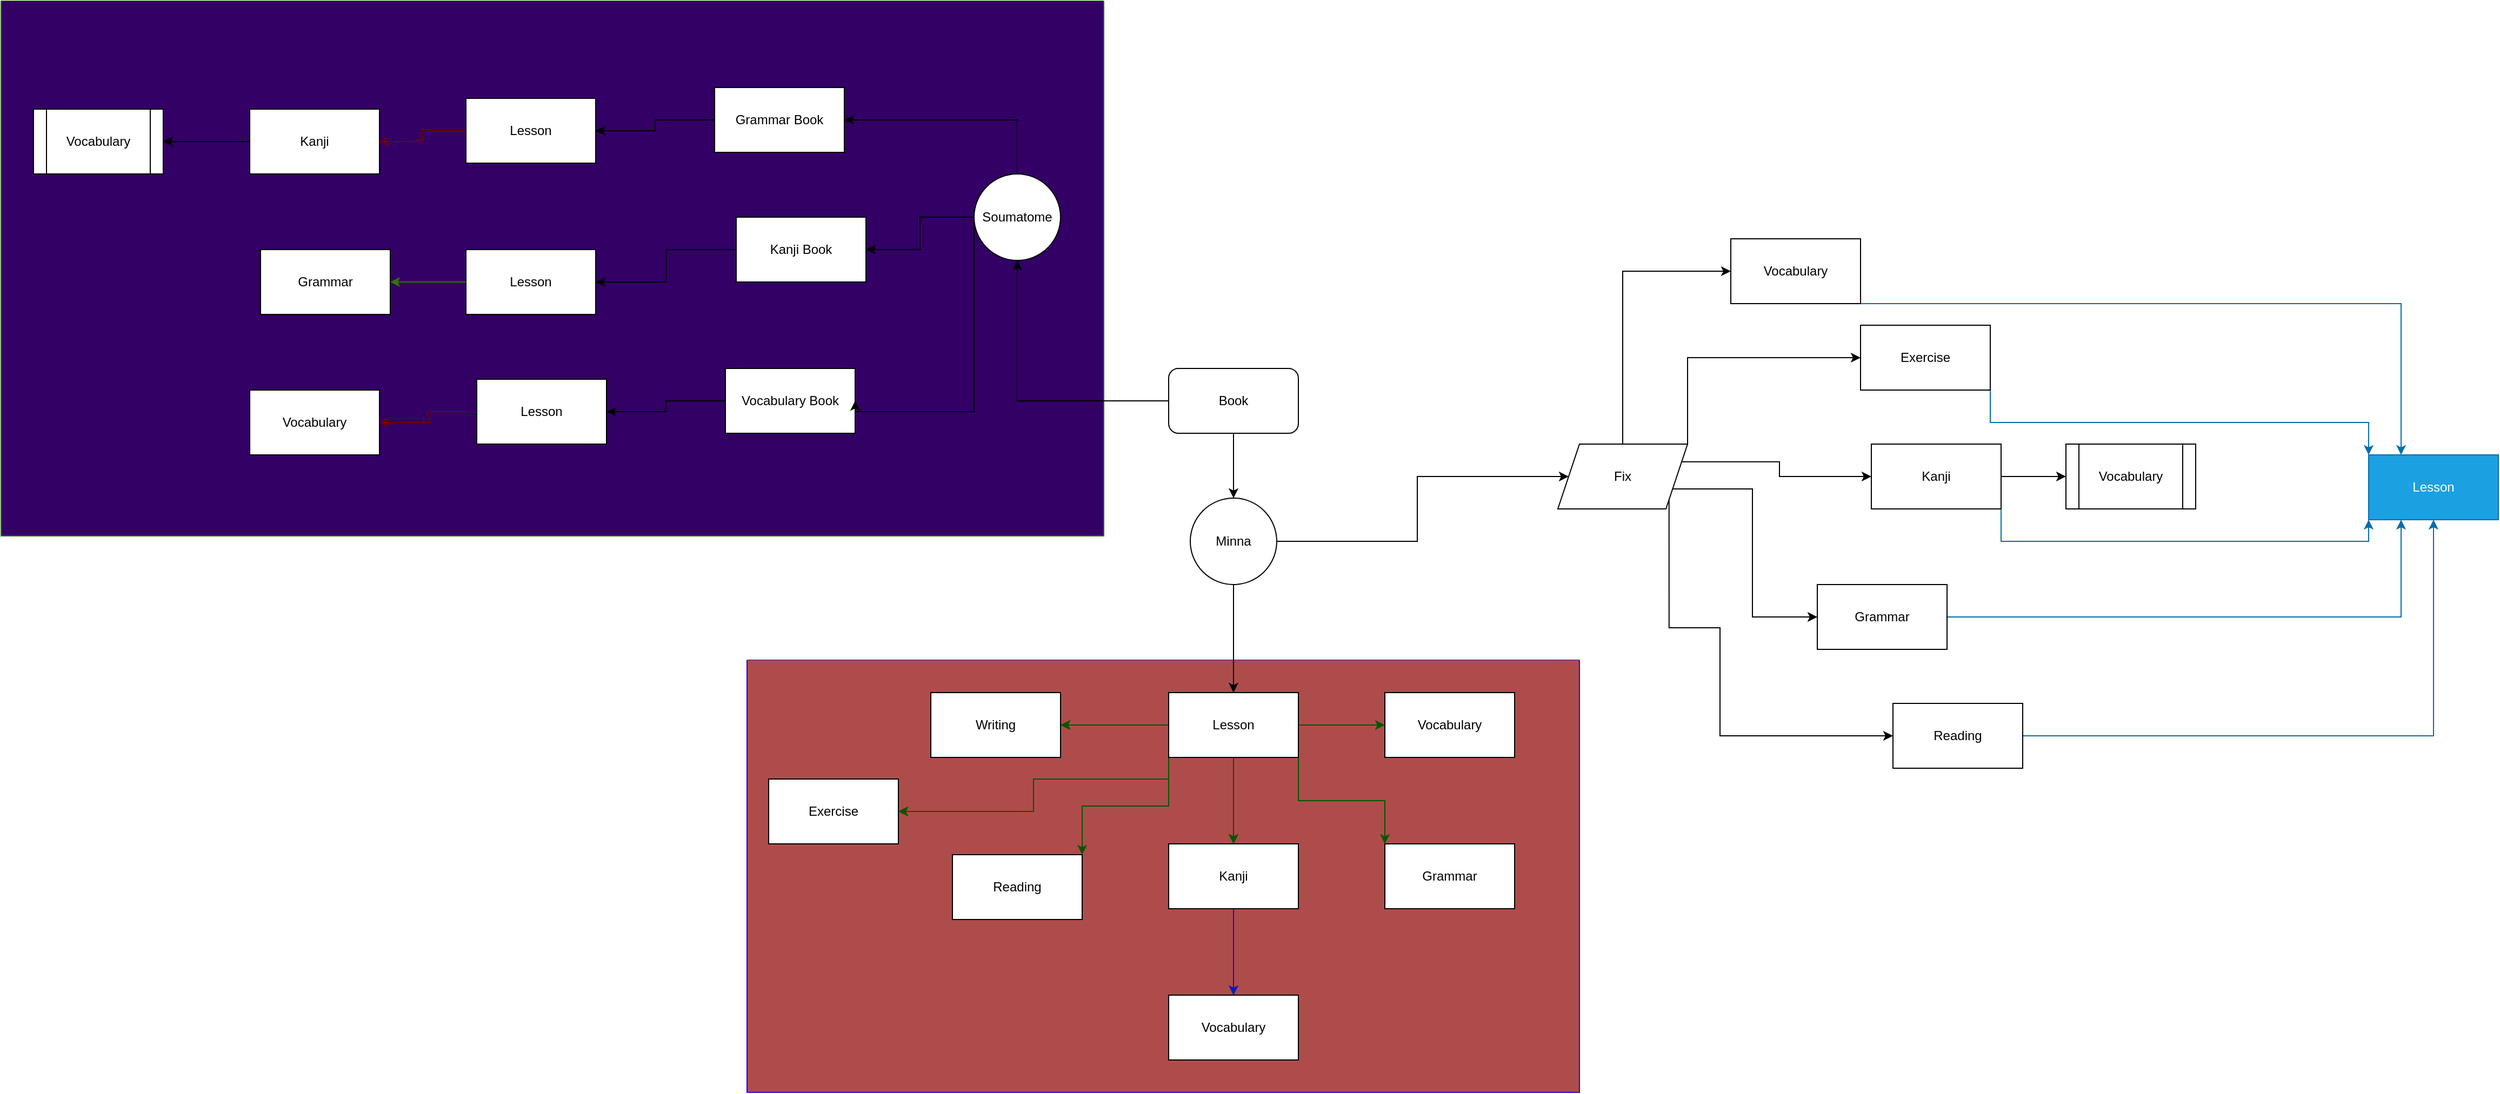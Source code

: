 <mxfile version="21.5.0" type="github">
  <diagram name="Trang-1" id="Eg0rM6GmB08_mQ8uZG3P">
    <mxGraphModel dx="2555" dy="2126" grid="1" gridSize="10" guides="1" tooltips="1" connect="1" arrows="1" fold="1" page="1" pageScale="1" pageWidth="827" pageHeight="1169" math="0" shadow="0">
      <root>
        <mxCell id="0" />
        <mxCell id="1" parent="0" />
        <mxCell id="MmQy_pwBP3o9ao-P74TN-34" value="" style="swimlane;startSize=0;fillColor=#60a917;fontColor=#ffffff;strokeColor=#2D7600;swimlaneFillColor=#330066;" vertex="1" parent="1">
          <mxGeometry x="-750" y="-340" width="1020" height="495" as="geometry" />
        </mxCell>
        <mxCell id="MmQy_pwBP3o9ao-P74TN-64" value="Grammar" style="rounded=0;whiteSpace=wrap;html=1;" vertex="1" parent="MmQy_pwBP3o9ao-P74TN-34">
          <mxGeometry x="240" y="230" width="120" height="60" as="geometry" />
        </mxCell>
        <mxCell id="MmQy_pwBP3o9ao-P74TN-67" value="Vocabulary" style="rounded=0;whiteSpace=wrap;html=1;" vertex="1" parent="MmQy_pwBP3o9ao-P74TN-34">
          <mxGeometry x="230" y="360" width="120" height="60" as="geometry" />
        </mxCell>
        <mxCell id="MmQy_pwBP3o9ao-P74TN-71" value="" style="edgeStyle=orthogonalEdgeStyle;rounded=0;orthogonalLoop=1;jettySize=auto;html=1;" edge="1" parent="MmQy_pwBP3o9ao-P74TN-34" source="MmQy_pwBP3o9ao-P74TN-66" target="MmQy_pwBP3o9ao-P74TN-70">
          <mxGeometry relative="1" as="geometry" />
        </mxCell>
        <mxCell id="MmQy_pwBP3o9ao-P74TN-66" value="Kanji" style="rounded=0;whiteSpace=wrap;html=1;" vertex="1" parent="MmQy_pwBP3o9ao-P74TN-34">
          <mxGeometry x="230" y="100" width="120" height="60" as="geometry" />
        </mxCell>
        <mxCell id="MmQy_pwBP3o9ao-P74TN-70" value="Vocabulary" style="shape=process;whiteSpace=wrap;html=1;backgroundOutline=1;rounded=0;" vertex="1" parent="MmQy_pwBP3o9ao-P74TN-34">
          <mxGeometry x="30" y="100" width="120" height="60" as="geometry" />
        </mxCell>
        <mxCell id="KTJxehEkNpqMAW1DEm2n-24" value="Kanji Book" style="rounded=0;whiteSpace=wrap;html=1;" parent="MmQy_pwBP3o9ao-P74TN-34" vertex="1">
          <mxGeometry x="680" y="200" width="120" height="60" as="geometry" />
        </mxCell>
        <mxCell id="KTJxehEkNpqMAW1DEm2n-22" value="Lesson" style="rounded=0;whiteSpace=wrap;html=1;" parent="MmQy_pwBP3o9ao-P74TN-34" vertex="1">
          <mxGeometry x="430" y="230" width="120" height="60" as="geometry" />
        </mxCell>
        <mxCell id="t6jX3Xbki4ghEFm6xxDZ-8" style="edgeStyle=orthogonalEdgeStyle;rounded=0;orthogonalLoop=1;jettySize=auto;html=1;exitX=0;exitY=0.5;exitDx=0;exitDy=0;" parent="MmQy_pwBP3o9ao-P74TN-34" source="KTJxehEkNpqMAW1DEm2n-24" target="KTJxehEkNpqMAW1DEm2n-22" edge="1">
          <mxGeometry relative="1" as="geometry" />
        </mxCell>
        <mxCell id="MmQy_pwBP3o9ao-P74TN-65" value="" style="edgeStyle=orthogonalEdgeStyle;rounded=0;orthogonalLoop=1;jettySize=auto;html=1;fillColor=#60a917;strokeColor=#2D7600;" edge="1" parent="MmQy_pwBP3o9ao-P74TN-34" source="KTJxehEkNpqMAW1DEm2n-22" target="MmQy_pwBP3o9ao-P74TN-64">
          <mxGeometry relative="1" as="geometry" />
        </mxCell>
        <mxCell id="MmQy_pwBP3o9ao-P74TN-77" value="" style="edgeStyle=orthogonalEdgeStyle;rounded=0;orthogonalLoop=1;jettySize=auto;html=1;" edge="1" parent="MmQy_pwBP3o9ao-P74TN-34" source="KTJxehEkNpqMAW1DEm2n-19" target="MmQy_pwBP3o9ao-P74TN-72">
          <mxGeometry relative="1" as="geometry" />
        </mxCell>
        <mxCell id="KTJxehEkNpqMAW1DEm2n-19" value="Vocabulary Book" style="rounded=0;whiteSpace=wrap;html=1;" parent="MmQy_pwBP3o9ao-P74TN-34" vertex="1">
          <mxGeometry x="670" y="340" width="120" height="60" as="geometry" />
        </mxCell>
        <mxCell id="MmQy_pwBP3o9ao-P74TN-75" value="" style="edgeStyle=orthogonalEdgeStyle;rounded=0;orthogonalLoop=1;jettySize=auto;html=1;" edge="1" parent="MmQy_pwBP3o9ao-P74TN-34" source="t6jX3Xbki4ghEFm6xxDZ-9" target="MmQy_pwBP3o9ao-P74TN-74">
          <mxGeometry relative="1" as="geometry" />
        </mxCell>
        <mxCell id="t6jX3Xbki4ghEFm6xxDZ-9" value="Grammar Book" style="rounded=0;whiteSpace=wrap;html=1;" parent="MmQy_pwBP3o9ao-P74TN-34" vertex="1">
          <mxGeometry x="660" y="80" width="120" height="60" as="geometry" />
        </mxCell>
        <mxCell id="MmQy_pwBP3o9ao-P74TN-78" value="" style="edgeStyle=orthogonalEdgeStyle;rounded=0;orthogonalLoop=1;jettySize=auto;html=1;fillColor=#a20025;strokeColor=#6F0000;" edge="1" parent="MmQy_pwBP3o9ao-P74TN-34" source="MmQy_pwBP3o9ao-P74TN-72" target="MmQy_pwBP3o9ao-P74TN-67">
          <mxGeometry relative="1" as="geometry" />
        </mxCell>
        <mxCell id="MmQy_pwBP3o9ao-P74TN-72" value="Lesson" style="rounded=0;whiteSpace=wrap;html=1;" vertex="1" parent="MmQy_pwBP3o9ao-P74TN-34">
          <mxGeometry x="440" y="350" width="120" height="60" as="geometry" />
        </mxCell>
        <mxCell id="MmQy_pwBP3o9ao-P74TN-76" value="" style="edgeStyle=orthogonalEdgeStyle;rounded=0;orthogonalLoop=1;jettySize=auto;html=1;fillColor=#a20025;strokeColor=#6F0000;" edge="1" parent="MmQy_pwBP3o9ao-P74TN-34" source="MmQy_pwBP3o9ao-P74TN-74" target="MmQy_pwBP3o9ao-P74TN-66">
          <mxGeometry relative="1" as="geometry" />
        </mxCell>
        <mxCell id="MmQy_pwBP3o9ao-P74TN-74" value="Lesson" style="rounded=0;whiteSpace=wrap;html=1;" vertex="1" parent="MmQy_pwBP3o9ao-P74TN-34">
          <mxGeometry x="430" y="90" width="120" height="60" as="geometry" />
        </mxCell>
        <mxCell id="MmQy_pwBP3o9ao-P74TN-21" value="" style="swimlane;startSize=0;fillColor=#6a00ff;fontColor=#ffffff;strokeColor=#3700CC;swimlaneFillColor=#ae4c4c;" vertex="1" parent="1">
          <mxGeometry x="-60" y="270" width="770" height="400" as="geometry" />
        </mxCell>
        <mxCell id="MmQy_pwBP3o9ao-P74TN-79" value="" style="edgeStyle=orthogonalEdgeStyle;rounded=0;orthogonalLoop=1;jettySize=auto;html=1;fillColor=#008a00;strokeColor=#005700;" edge="1" parent="MmQy_pwBP3o9ao-P74TN-21">
          <mxGeometry relative="1" as="geometry">
            <mxPoint x="390" y="60" as="sourcePoint" />
            <mxPoint x="290" y="60" as="targetPoint" />
          </mxGeometry>
        </mxCell>
        <mxCell id="MmQy_pwBP3o9ao-P74TN-80" style="edgeStyle=orthogonalEdgeStyle;rounded=0;orthogonalLoop=1;jettySize=auto;html=1;exitX=0;exitY=0.75;exitDx=0;exitDy=0;entryX=1;entryY=0.5;entryDx=0;entryDy=0;fillColor=#008a00;strokeColor=#005700;" edge="1" parent="MmQy_pwBP3o9ao-P74TN-21">
          <mxGeometry relative="1" as="geometry">
            <Array as="points">
              <mxPoint x="390" y="110" />
              <mxPoint x="265" y="110" />
              <mxPoint x="265" y="140" />
            </Array>
            <mxPoint x="390" y="75" as="sourcePoint" />
            <mxPoint x="140" y="140" as="targetPoint" />
          </mxGeometry>
        </mxCell>
        <mxCell id="MmQy_pwBP3o9ao-P74TN-82" value="" style="edgeStyle=orthogonalEdgeStyle;rounded=0;orthogonalLoop=1;jettySize=auto;html=1;fillColor=#008a00;strokeColor=#005700;" edge="1" parent="MmQy_pwBP3o9ao-P74TN-21">
          <mxGeometry relative="1" as="geometry">
            <mxPoint x="450" y="90" as="sourcePoint" />
            <mxPoint x="450" y="170" as="targetPoint" />
          </mxGeometry>
        </mxCell>
        <mxCell id="t6jX3Xbki4ghEFm6xxDZ-2" value="" style="edgeStyle=orthogonalEdgeStyle;rounded=0;orthogonalLoop=1;jettySize=auto;html=1;exitX=0.5;exitY=1;exitDx=0;exitDy=0;" parent="1" source="MmQy_pwBP3o9ao-P74TN-1" target="t6jX3Xbki4ghEFm6xxDZ-1" edge="1">
          <mxGeometry relative="1" as="geometry">
            <mxPoint x="390" y="60" as="sourcePoint" />
          </mxGeometry>
        </mxCell>
        <mxCell id="t6jX3Xbki4ghEFm6xxDZ-5" value="" style="edgeStyle=orthogonalEdgeStyle;rounded=0;orthogonalLoop=1;jettySize=auto;html=1;exitX=0;exitY=0.5;exitDx=0;exitDy=0;" parent="1" source="MmQy_pwBP3o9ao-P74TN-1" target="t6jX3Xbki4ghEFm6xxDZ-4" edge="1">
          <mxGeometry relative="1" as="geometry">
            <mxPoint x="330" y="30" as="sourcePoint" />
          </mxGeometry>
        </mxCell>
        <mxCell id="KTJxehEkNpqMAW1DEm2n-5" value="" style="edgeStyle=orthogonalEdgeStyle;rounded=0;orthogonalLoop=1;jettySize=auto;html=1;fillColor=#008a00;strokeColor=#005700;" parent="1" source="KTJxehEkNpqMAW1DEm2n-2" target="KTJxehEkNpqMAW1DEm2n-4" edge="1">
          <mxGeometry relative="1" as="geometry" />
        </mxCell>
        <mxCell id="KTJxehEkNpqMAW1DEm2n-7" value="" style="edgeStyle=orthogonalEdgeStyle;rounded=0;orthogonalLoop=1;jettySize=auto;html=1;fillColor=#008a00;strokeColor=#005700;" parent="1" source="KTJxehEkNpqMAW1DEm2n-2" target="KTJxehEkNpqMAW1DEm2n-6" edge="1">
          <mxGeometry relative="1" as="geometry" />
        </mxCell>
        <mxCell id="KTJxehEkNpqMAW1DEm2n-9" style="edgeStyle=orthogonalEdgeStyle;rounded=0;orthogonalLoop=1;jettySize=auto;html=1;exitX=1;exitY=1;exitDx=0;exitDy=0;entryX=0;entryY=0;entryDx=0;entryDy=0;fillColor=#008a00;strokeColor=#005700;" parent="1" source="KTJxehEkNpqMAW1DEm2n-2" target="KTJxehEkNpqMAW1DEm2n-8" edge="1">
          <mxGeometry relative="1" as="geometry" />
        </mxCell>
        <mxCell id="KTJxehEkNpqMAW1DEm2n-11" style="edgeStyle=orthogonalEdgeStyle;rounded=0;orthogonalLoop=1;jettySize=auto;html=1;exitX=0;exitY=1;exitDx=0;exitDy=0;entryX=1;entryY=0;entryDx=0;entryDy=0;fillColor=#008a00;strokeColor=#005700;" parent="1" source="KTJxehEkNpqMAW1DEm2n-2" target="KTJxehEkNpqMAW1DEm2n-10" edge="1">
          <mxGeometry relative="1" as="geometry" />
        </mxCell>
        <mxCell id="KTJxehEkNpqMAW1DEm2n-13" value="" style="edgeStyle=orthogonalEdgeStyle;rounded=0;orthogonalLoop=1;jettySize=auto;html=1;fillColor=#008a00;strokeColor=#005700;" parent="1" source="KTJxehEkNpqMAW1DEm2n-2" target="KTJxehEkNpqMAW1DEm2n-12" edge="1">
          <mxGeometry relative="1" as="geometry" />
        </mxCell>
        <mxCell id="KTJxehEkNpqMAW1DEm2n-15" style="edgeStyle=orthogonalEdgeStyle;rounded=0;orthogonalLoop=1;jettySize=auto;html=1;exitX=0;exitY=0.75;exitDx=0;exitDy=0;entryX=1;entryY=0.5;entryDx=0;entryDy=0;fillColor=#008a00;strokeColor=#005700;" parent="1" source="KTJxehEkNpqMAW1DEm2n-2" target="KTJxehEkNpqMAW1DEm2n-14" edge="1">
          <mxGeometry relative="1" as="geometry">
            <Array as="points">
              <mxPoint x="330" y="380" />
              <mxPoint x="205" y="380" />
              <mxPoint x="205" y="410" />
            </Array>
          </mxGeometry>
        </mxCell>
        <mxCell id="KTJxehEkNpqMAW1DEm2n-2" value="Lesson" style="rounded=0;whiteSpace=wrap;html=1;" parent="1" vertex="1">
          <mxGeometry x="330" y="300" width="120" height="60" as="geometry" />
        </mxCell>
        <mxCell id="KTJxehEkNpqMAW1DEm2n-4" value="Vocabulary" style="rounded=0;whiteSpace=wrap;html=1;" parent="1" vertex="1">
          <mxGeometry x="530" y="300" width="120" height="60" as="geometry" />
        </mxCell>
        <mxCell id="KTJxehEkNpqMAW1DEm2n-17" value="" style="edgeStyle=orthogonalEdgeStyle;rounded=0;orthogonalLoop=1;jettySize=auto;html=1;fillColor=#0050ef;strokeColor=#001DBC;" parent="1" source="KTJxehEkNpqMAW1DEm2n-6" target="KTJxehEkNpqMAW1DEm2n-16" edge="1">
          <mxGeometry relative="1" as="geometry" />
        </mxCell>
        <mxCell id="KTJxehEkNpqMAW1DEm2n-6" value="Kanji" style="rounded=0;whiteSpace=wrap;html=1;" parent="1" vertex="1">
          <mxGeometry x="330" y="440" width="120" height="60" as="geometry" />
        </mxCell>
        <mxCell id="KTJxehEkNpqMAW1DEm2n-8" value="Grammar" style="rounded=0;whiteSpace=wrap;html=1;" parent="1" vertex="1">
          <mxGeometry x="530" y="440" width="120" height="60" as="geometry" />
        </mxCell>
        <mxCell id="KTJxehEkNpqMAW1DEm2n-10" value="Reading" style="rounded=0;whiteSpace=wrap;html=1;" parent="1" vertex="1">
          <mxGeometry x="130" y="450" width="120" height="60" as="geometry" />
        </mxCell>
        <mxCell id="KTJxehEkNpqMAW1DEm2n-12" value="Writing" style="rounded=0;whiteSpace=wrap;html=1;" parent="1" vertex="1">
          <mxGeometry x="110" y="300" width="120" height="60" as="geometry" />
        </mxCell>
        <mxCell id="KTJxehEkNpqMAW1DEm2n-14" value="Exercise" style="rounded=0;whiteSpace=wrap;html=1;" parent="1" vertex="1">
          <mxGeometry x="-40" y="380" width="120" height="60" as="geometry" />
        </mxCell>
        <mxCell id="KTJxehEkNpqMAW1DEm2n-16" value="Vocabulary" style="rounded=0;whiteSpace=wrap;html=1;" parent="1" vertex="1">
          <mxGeometry x="330" y="580" width="120" height="60" as="geometry" />
        </mxCell>
        <mxCell id="t6jX3Xbki4ghEFm6xxDZ-3" style="edgeStyle=orthogonalEdgeStyle;rounded=0;orthogonalLoop=1;jettySize=auto;html=1;exitX=0.5;exitY=1;exitDx=0;exitDy=0;entryX=0.5;entryY=0;entryDx=0;entryDy=0;" parent="1" source="t6jX3Xbki4ghEFm6xxDZ-1" target="KTJxehEkNpqMAW1DEm2n-2" edge="1">
          <mxGeometry relative="1" as="geometry" />
        </mxCell>
        <mxCell id="MmQy_pwBP3o9ao-P74TN-15" value="" style="edgeStyle=orthogonalEdgeStyle;rounded=0;orthogonalLoop=1;jettySize=auto;html=1;" edge="1" parent="1" source="t6jX3Xbki4ghEFm6xxDZ-1" target="MmQy_pwBP3o9ao-P74TN-14">
          <mxGeometry relative="1" as="geometry" />
        </mxCell>
        <mxCell id="t6jX3Xbki4ghEFm6xxDZ-1" value="Minna" style="ellipse;whiteSpace=wrap;html=1;rounded=0;" parent="1" vertex="1">
          <mxGeometry x="350" y="120" width="80" height="80" as="geometry" />
        </mxCell>
        <mxCell id="t6jX3Xbki4ghEFm6xxDZ-6" style="edgeStyle=orthogonalEdgeStyle;rounded=0;orthogonalLoop=1;jettySize=auto;html=1;exitX=0;exitY=0.5;exitDx=0;exitDy=0;entryX=1;entryY=0.5;entryDx=0;entryDy=0;" parent="1" source="t6jX3Xbki4ghEFm6xxDZ-4" target="KTJxehEkNpqMAW1DEm2n-19" edge="1">
          <mxGeometry relative="1" as="geometry">
            <Array as="points">
              <mxPoint x="150" y="40" />
            </Array>
          </mxGeometry>
        </mxCell>
        <mxCell id="t6jX3Xbki4ghEFm6xxDZ-7" style="edgeStyle=orthogonalEdgeStyle;rounded=0;orthogonalLoop=1;jettySize=auto;html=1;exitX=0;exitY=0.5;exitDx=0;exitDy=0;entryX=1;entryY=0.5;entryDx=0;entryDy=0;" parent="1" source="t6jX3Xbki4ghEFm6xxDZ-4" target="KTJxehEkNpqMAW1DEm2n-24" edge="1">
          <mxGeometry relative="1" as="geometry" />
        </mxCell>
        <mxCell id="t6jX3Xbki4ghEFm6xxDZ-10" style="edgeStyle=orthogonalEdgeStyle;rounded=0;orthogonalLoop=1;jettySize=auto;html=1;exitX=0.5;exitY=0;exitDx=0;exitDy=0;entryX=1;entryY=0.5;entryDx=0;entryDy=0;" parent="1" source="t6jX3Xbki4ghEFm6xxDZ-4" target="t6jX3Xbki4ghEFm6xxDZ-9" edge="1">
          <mxGeometry relative="1" as="geometry" />
        </mxCell>
        <mxCell id="t6jX3Xbki4ghEFm6xxDZ-4" value="Soumatome" style="ellipse;whiteSpace=wrap;html=1;rounded=0;" parent="1" vertex="1">
          <mxGeometry x="150" y="-180" width="80" height="80" as="geometry" />
        </mxCell>
        <mxCell id="MmQy_pwBP3o9ao-P74TN-1" value="Book" style="rounded=1;whiteSpace=wrap;html=1;" vertex="1" parent="1">
          <mxGeometry x="330" width="120" height="60" as="geometry" />
        </mxCell>
        <mxCell id="MmQy_pwBP3o9ao-P74TN-33" style="edgeStyle=orthogonalEdgeStyle;rounded=0;orthogonalLoop=1;jettySize=auto;html=1;exitX=1;exitY=1;exitDx=0;exitDy=0;entryX=0.25;entryY=0;entryDx=0;entryDy=0;fillColor=#1ba1e2;strokeColor=#006EAF;" edge="1" parent="1" source="MmQy_pwBP3o9ao-P74TN-12" target="MmQy_pwBP3o9ao-P74TN-28">
          <mxGeometry relative="1" as="geometry">
            <Array as="points">
              <mxPoint x="1470" y="-60" />
            </Array>
          </mxGeometry>
        </mxCell>
        <mxCell id="MmQy_pwBP3o9ao-P74TN-12" value="Vocabulary" style="rounded=0;whiteSpace=wrap;html=1;" vertex="1" parent="1">
          <mxGeometry x="850" y="-120" width="120" height="60" as="geometry" />
        </mxCell>
        <mxCell id="MmQy_pwBP3o9ao-P74TN-16" style="edgeStyle=orthogonalEdgeStyle;rounded=0;orthogonalLoop=1;jettySize=auto;html=1;exitX=0.5;exitY=0;exitDx=0;exitDy=0;entryX=0;entryY=0.5;entryDx=0;entryDy=0;" edge="1" parent="1" source="MmQy_pwBP3o9ao-P74TN-14" target="MmQy_pwBP3o9ao-P74TN-12">
          <mxGeometry relative="1" as="geometry" />
        </mxCell>
        <mxCell id="MmQy_pwBP3o9ao-P74TN-22" style="edgeStyle=orthogonalEdgeStyle;rounded=0;orthogonalLoop=1;jettySize=auto;html=1;exitX=1;exitY=0.75;exitDx=0;exitDy=0;entryX=0;entryY=0.5;entryDx=0;entryDy=0;" edge="1" parent="1" source="MmQy_pwBP3o9ao-P74TN-14" target="MmQy_pwBP3o9ao-P74TN-18">
          <mxGeometry relative="1" as="geometry" />
        </mxCell>
        <mxCell id="MmQy_pwBP3o9ao-P74TN-23" style="edgeStyle=orthogonalEdgeStyle;rounded=0;orthogonalLoop=1;jettySize=auto;html=1;exitX=1;exitY=1;exitDx=0;exitDy=0;entryX=0;entryY=0.5;entryDx=0;entryDy=0;" edge="1" parent="1" source="MmQy_pwBP3o9ao-P74TN-14" target="MmQy_pwBP3o9ao-P74TN-19">
          <mxGeometry relative="1" as="geometry">
            <Array as="points">
              <mxPoint x="793" y="240" />
              <mxPoint x="840" y="240" />
              <mxPoint x="840" y="340" />
            </Array>
          </mxGeometry>
        </mxCell>
        <mxCell id="MmQy_pwBP3o9ao-P74TN-24" style="edgeStyle=orthogonalEdgeStyle;rounded=0;orthogonalLoop=1;jettySize=auto;html=1;exitX=1;exitY=0.25;exitDx=0;exitDy=0;entryX=0;entryY=0.5;entryDx=0;entryDy=0;" edge="1" parent="1" source="MmQy_pwBP3o9ao-P74TN-14" target="MmQy_pwBP3o9ao-P74TN-17">
          <mxGeometry relative="1" as="geometry" />
        </mxCell>
        <mxCell id="MmQy_pwBP3o9ao-P74TN-25" style="edgeStyle=orthogonalEdgeStyle;rounded=0;orthogonalLoop=1;jettySize=auto;html=1;exitX=1;exitY=0;exitDx=0;exitDy=0;entryX=0;entryY=0.5;entryDx=0;entryDy=0;" edge="1" parent="1" source="MmQy_pwBP3o9ao-P74TN-14" target="MmQy_pwBP3o9ao-P74TN-20">
          <mxGeometry relative="1" as="geometry" />
        </mxCell>
        <mxCell id="MmQy_pwBP3o9ao-P74TN-14" value="Fix" style="shape=parallelogram;perimeter=parallelogramPerimeter;whiteSpace=wrap;html=1;fixedSize=1;rounded=0;" vertex="1" parent="1">
          <mxGeometry x="690" y="70" width="120" height="60" as="geometry" />
        </mxCell>
        <mxCell id="MmQy_pwBP3o9ao-P74TN-27" value="" style="edgeStyle=orthogonalEdgeStyle;rounded=0;orthogonalLoop=1;jettySize=auto;html=1;" edge="1" parent="1" source="MmQy_pwBP3o9ao-P74TN-17" target="MmQy_pwBP3o9ao-P74TN-26">
          <mxGeometry relative="1" as="geometry" />
        </mxCell>
        <mxCell id="MmQy_pwBP3o9ao-P74TN-31" style="edgeStyle=orthogonalEdgeStyle;rounded=0;orthogonalLoop=1;jettySize=auto;html=1;exitX=1;exitY=1;exitDx=0;exitDy=0;entryX=0;entryY=1;entryDx=0;entryDy=0;fillColor=#1ba1e2;strokeColor=#006EAF;" edge="1" parent="1" source="MmQy_pwBP3o9ao-P74TN-17" target="MmQy_pwBP3o9ao-P74TN-28">
          <mxGeometry relative="1" as="geometry" />
        </mxCell>
        <mxCell id="MmQy_pwBP3o9ao-P74TN-17" value="Kanji" style="rounded=0;whiteSpace=wrap;html=1;" vertex="1" parent="1">
          <mxGeometry x="980" y="70" width="120" height="60" as="geometry" />
        </mxCell>
        <mxCell id="MmQy_pwBP3o9ao-P74TN-30" style="edgeStyle=orthogonalEdgeStyle;rounded=0;orthogonalLoop=1;jettySize=auto;html=1;exitX=1;exitY=0.5;exitDx=0;exitDy=0;entryX=0.25;entryY=1;entryDx=0;entryDy=0;fillColor=#1ba1e2;strokeColor=#006EAF;" edge="1" parent="1" source="MmQy_pwBP3o9ao-P74TN-18" target="MmQy_pwBP3o9ao-P74TN-28">
          <mxGeometry relative="1" as="geometry" />
        </mxCell>
        <mxCell id="MmQy_pwBP3o9ao-P74TN-18" value="Grammar" style="rounded=0;whiteSpace=wrap;html=1;" vertex="1" parent="1">
          <mxGeometry x="930" y="200" width="120" height="60" as="geometry" />
        </mxCell>
        <mxCell id="MmQy_pwBP3o9ao-P74TN-29" style="edgeStyle=orthogonalEdgeStyle;rounded=0;orthogonalLoop=1;jettySize=auto;html=1;exitX=1;exitY=0.5;exitDx=0;exitDy=0;fillColor=#1ba1e2;strokeColor=#006EAF;" edge="1" parent="1" source="MmQy_pwBP3o9ao-P74TN-19" target="MmQy_pwBP3o9ao-P74TN-28">
          <mxGeometry relative="1" as="geometry" />
        </mxCell>
        <mxCell id="MmQy_pwBP3o9ao-P74TN-19" value="Reading" style="rounded=0;whiteSpace=wrap;html=1;" vertex="1" parent="1">
          <mxGeometry x="1000" y="310" width="120" height="60" as="geometry" />
        </mxCell>
        <mxCell id="MmQy_pwBP3o9ao-P74TN-32" style="edgeStyle=orthogonalEdgeStyle;rounded=0;orthogonalLoop=1;jettySize=auto;html=1;exitX=1;exitY=1;exitDx=0;exitDy=0;entryX=0;entryY=0;entryDx=0;entryDy=0;fillColor=#1ba1e2;strokeColor=#006EAF;" edge="1" parent="1" source="MmQy_pwBP3o9ao-P74TN-20" target="MmQy_pwBP3o9ao-P74TN-28">
          <mxGeometry relative="1" as="geometry" />
        </mxCell>
        <mxCell id="MmQy_pwBP3o9ao-P74TN-20" value="Exercise" style="rounded=0;whiteSpace=wrap;html=1;" vertex="1" parent="1">
          <mxGeometry x="970" y="-40" width="120" height="60" as="geometry" />
        </mxCell>
        <mxCell id="MmQy_pwBP3o9ao-P74TN-26" value="Vocabulary" style="shape=process;whiteSpace=wrap;html=1;backgroundOutline=1;rounded=0;" vertex="1" parent="1">
          <mxGeometry x="1160" y="70" width="120" height="60" as="geometry" />
        </mxCell>
        <mxCell id="MmQy_pwBP3o9ao-P74TN-28" value="Lesson" style="rounded=0;whiteSpace=wrap;html=1;fillColor=#1ba1e2;fontColor=#ffffff;strokeColor=#006EAF;" vertex="1" parent="1">
          <mxGeometry x="1440" y="80" width="120" height="60" as="geometry" />
        </mxCell>
      </root>
    </mxGraphModel>
  </diagram>
</mxfile>
